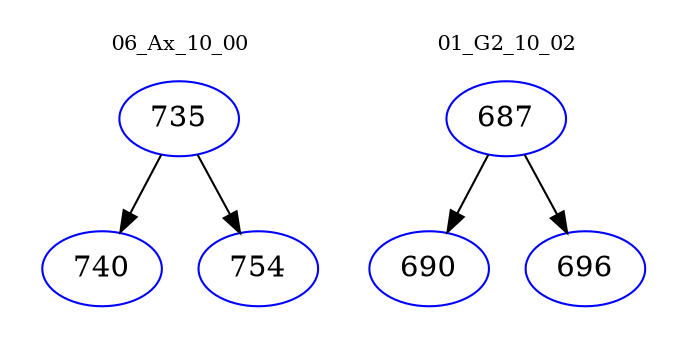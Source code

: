 digraph{
subgraph cluster_0 {
color = white
label = "06_Ax_10_00";
fontsize=10;
T0_735 [label="735", color="blue"]
T0_735 -> T0_740 [color="black"]
T0_740 [label="740", color="blue"]
T0_735 -> T0_754 [color="black"]
T0_754 [label="754", color="blue"]
}
subgraph cluster_1 {
color = white
label = "01_G2_10_02";
fontsize=10;
T1_687 [label="687", color="blue"]
T1_687 -> T1_690 [color="black"]
T1_690 [label="690", color="blue"]
T1_687 -> T1_696 [color="black"]
T1_696 [label="696", color="blue"]
}
}
